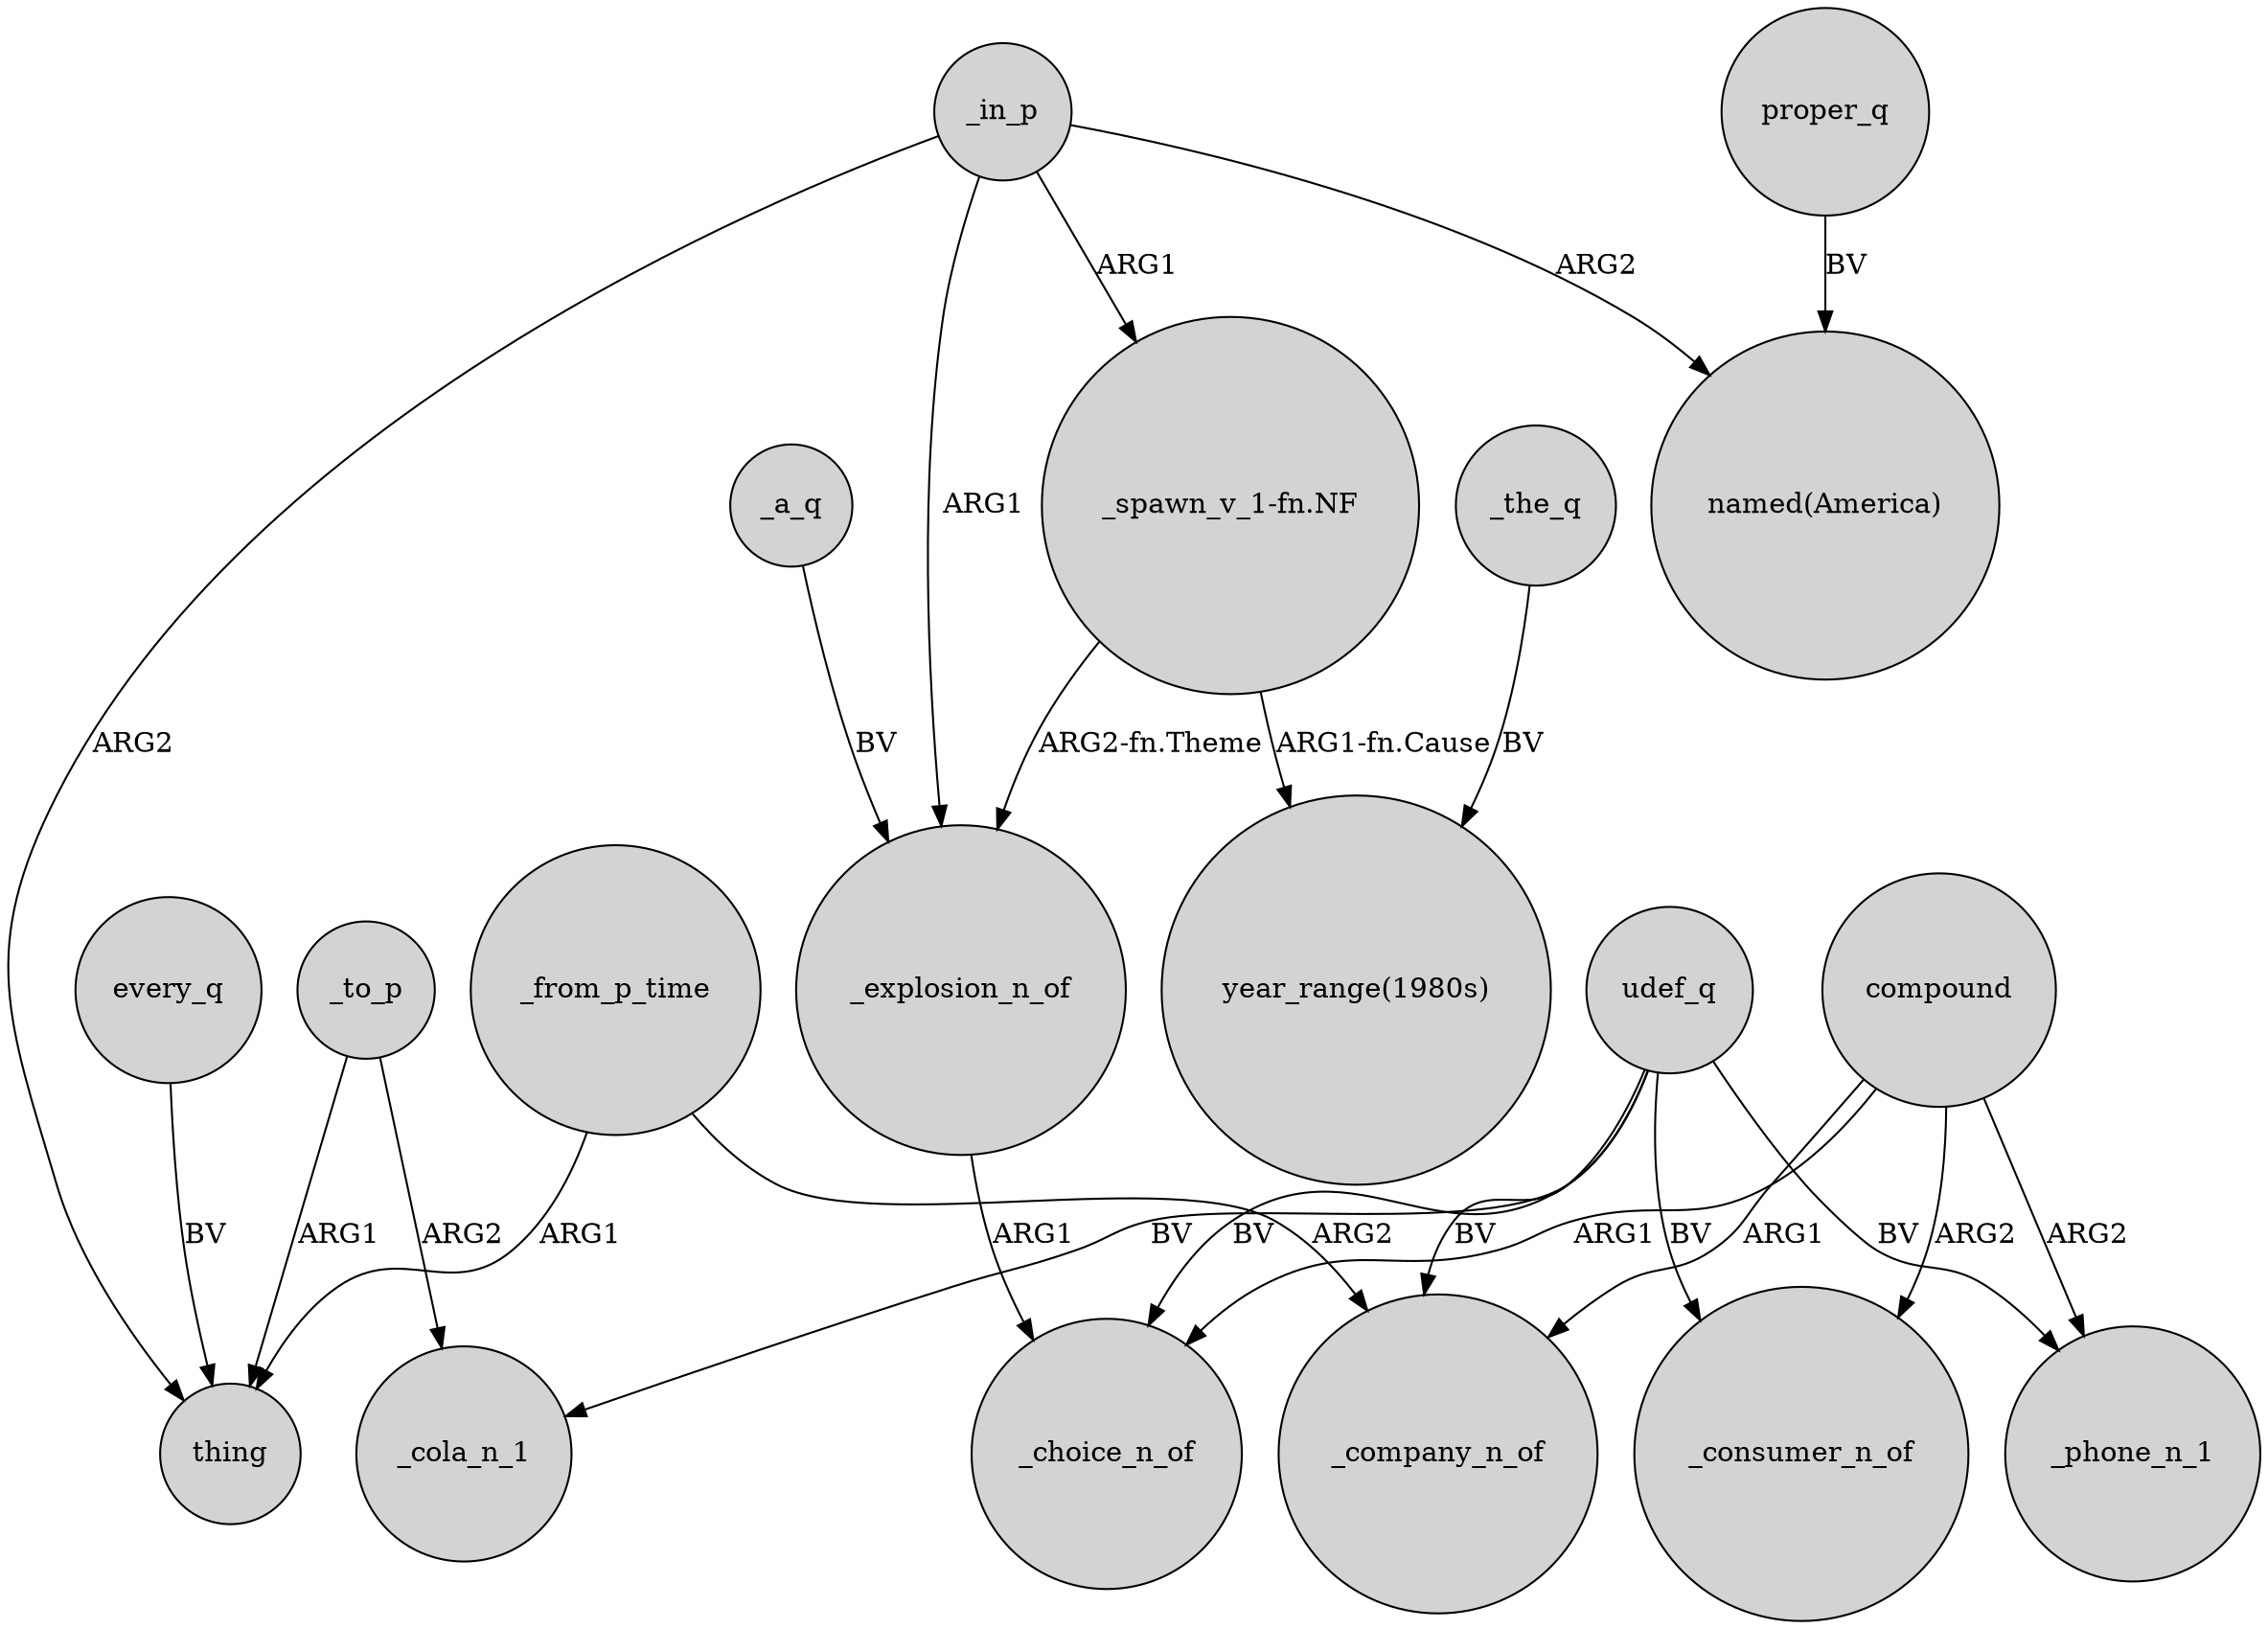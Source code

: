 digraph {
	node [shape=circle style=filled]
	udef_q -> _cola_n_1 [label=BV]
	every_q -> thing [label=BV]
	_in_p -> _explosion_n_of [label=ARG1]
	_a_q -> _explosion_n_of [label=BV]
	_explosion_n_of -> _choice_n_of [label=ARG1]
	compound -> _phone_n_1 [label=ARG2]
	_to_p -> thing [label=ARG1]
	_in_p -> "named(America)" [label=ARG2]
	compound -> _company_n_of [label=ARG1]
	compound -> _choice_n_of [label=ARG1]
	udef_q -> _choice_n_of [label=BV]
	_from_p_time -> _company_n_of [label=ARG2]
	_in_p -> thing [label=ARG2]
	udef_q -> _consumer_n_of [label=BV]
	"_spawn_v_1-fn.NF" -> _explosion_n_of [label="ARG2-fn.Theme"]
	_from_p_time -> thing [label=ARG1]
	compound -> _consumer_n_of [label=ARG2]
	_to_p -> _cola_n_1 [label=ARG2]
	"_spawn_v_1-fn.NF" -> "year_range(1980s)" [label="ARG1-fn.Cause"]
	_in_p -> "_spawn_v_1-fn.NF" [label=ARG1]
	udef_q -> _company_n_of [label=BV]
	udef_q -> _phone_n_1 [label=BV]
	proper_q -> "named(America)" [label=BV]
	_the_q -> "year_range(1980s)" [label=BV]
}
